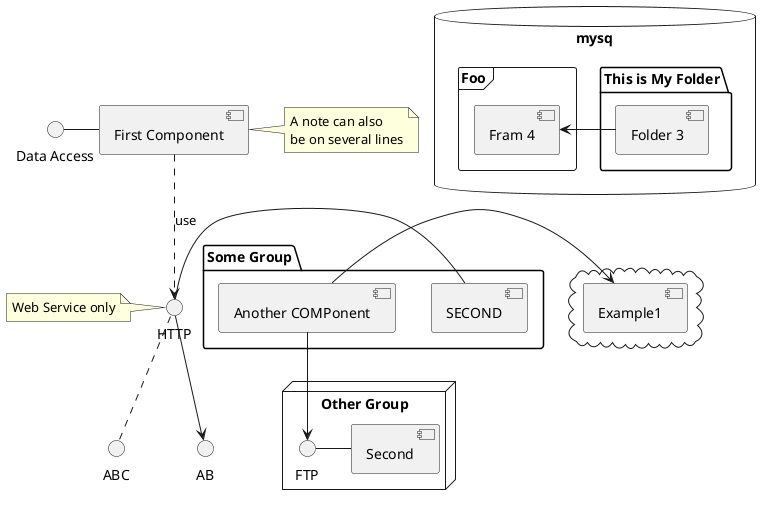 @startuml

interface "Data Access" as DA

DA - [First Component]
[First Component] ..> HTTP : use

note left of HTTP : Web Service only

note right of [First Component]
  A note can also
  be on several lines
end note

HTTP .. ABC
HTTP --> AB

package "Some Group" {
  HTTP - [SECOND]
  [Another COMPonent]
}

node "Other Group" {
  FTP - [Second]
  [Another COMPonent] --> FTP
}



database "mysq" {
  folder "This is My Folder" {
    [Folder 3]
  }
  frame "Foo" {
    [Fram 4]
  }
}

cloud {
  [Example1]
}
[Another COMPonent] -> [Example1]
[Folder 3] -> [Fram 4]
@enduml